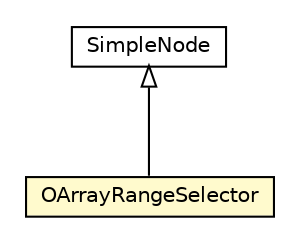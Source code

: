#!/usr/local/bin/dot
#
# Class diagram 
# Generated by UMLGraph version R5_6-24-gf6e263 (http://www.umlgraph.org/)
#

digraph G {
	edge [fontname="Helvetica",fontsize=10,labelfontname="Helvetica",labelfontsize=10];
	node [fontname="Helvetica",fontsize=10,shape=plaintext];
	nodesep=0.25;
	ranksep=0.5;
	// com.orientechnologies.orient.core.sql.parser.OArrayRangeSelector
	c1318698 [label=<<table title="com.orientechnologies.orient.core.sql.parser.OArrayRangeSelector" border="0" cellborder="1" cellspacing="0" cellpadding="2" port="p" bgcolor="lemonChiffon" href="./OArrayRangeSelector.html">
		<tr><td><table border="0" cellspacing="0" cellpadding="1">
<tr><td align="center" balign="center"> OArrayRangeSelector </td></tr>
		</table></td></tr>
		</table>>, URL="./OArrayRangeSelector.html", fontname="Helvetica", fontcolor="black", fontsize=10.0];
	// com.orientechnologies.orient.core.sql.parser.SimpleNode
	c1318763 [label=<<table title="com.orientechnologies.orient.core.sql.parser.SimpleNode" border="0" cellborder="1" cellspacing="0" cellpadding="2" port="p" href="./SimpleNode.html">
		<tr><td><table border="0" cellspacing="0" cellpadding="1">
<tr><td align="center" balign="center"> SimpleNode </td></tr>
		</table></td></tr>
		</table>>, URL="./SimpleNode.html", fontname="Helvetica", fontcolor="black", fontsize=10.0];
	//com.orientechnologies.orient.core.sql.parser.OArrayRangeSelector extends com.orientechnologies.orient.core.sql.parser.SimpleNode
	c1318763:p -> c1318698:p [dir=back,arrowtail=empty];
}

